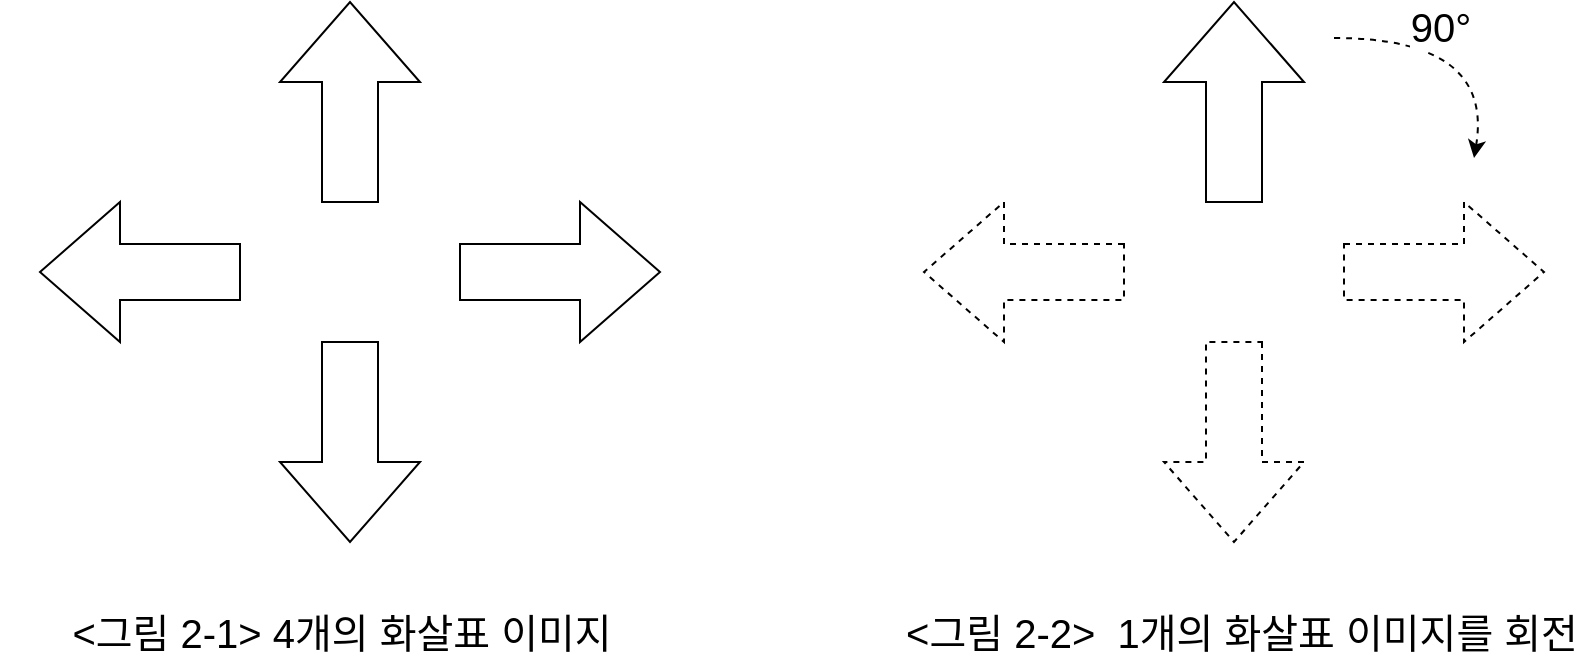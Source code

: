<mxfile version="20.8.4" type="github">
  <diagram id="kAxy7GY6eTMZanumjE_k" name="페이지-1">
    <mxGraphModel dx="1158" dy="714" grid="1" gridSize="10" guides="1" tooltips="1" connect="1" arrows="1" fold="1" page="1" pageScale="1" pageWidth="1169" pageHeight="827" math="0" shadow="0">
      <root>
        <mxCell id="0" />
        <mxCell id="1" parent="0" />
        <mxCell id="CN9grJ1vndZCzqCMUK1b-1" value="" style="html=1;shadow=0;dashed=0;align=center;verticalAlign=middle;shape=mxgraph.arrows2.arrow;dy=0.6;dx=40;notch=0;" vertex="1" parent="1">
          <mxGeometry x="358" y="300" width="100" height="70" as="geometry" />
        </mxCell>
        <mxCell id="CN9grJ1vndZCzqCMUK1b-2" value="" style="html=1;shadow=0;dashed=0;align=center;verticalAlign=middle;shape=mxgraph.arrows2.arrow;dy=0.6;dx=40;flipH=1;notch=0;" vertex="1" parent="1">
          <mxGeometry x="148" y="300" width="100" height="70" as="geometry" />
        </mxCell>
        <mxCell id="CN9grJ1vndZCzqCMUK1b-3" value="" style="html=1;shadow=0;dashed=0;align=center;verticalAlign=middle;shape=mxgraph.arrows2.arrow;dy=0.6;dx=40;direction=north;notch=0;" vertex="1" parent="1">
          <mxGeometry x="268" y="200" width="70" height="100" as="geometry" />
        </mxCell>
        <mxCell id="CN9grJ1vndZCzqCMUK1b-4" value="" style="html=1;shadow=0;dashed=0;align=center;verticalAlign=middle;shape=mxgraph.arrows2.arrow;dy=0.6;dx=40;direction=south;notch=0;" vertex="1" parent="1">
          <mxGeometry x="268" y="370" width="70" height="100" as="geometry" />
        </mxCell>
        <mxCell id="CN9grJ1vndZCzqCMUK1b-9" value="" style="html=1;shadow=0;dashed=1;align=center;verticalAlign=middle;shape=mxgraph.arrows2.arrow;dy=0.6;dx=40;notch=0;" vertex="1" parent="1">
          <mxGeometry x="800" y="300" width="100" height="70" as="geometry" />
        </mxCell>
        <mxCell id="CN9grJ1vndZCzqCMUK1b-10" value="" style="html=1;shadow=0;dashed=1;align=center;verticalAlign=middle;shape=mxgraph.arrows2.arrow;dy=0.6;dx=40;flipH=1;notch=0;" vertex="1" parent="1">
          <mxGeometry x="590" y="300" width="100" height="70" as="geometry" />
        </mxCell>
        <mxCell id="CN9grJ1vndZCzqCMUK1b-11" value="" style="html=1;shadow=0;dashed=0;align=center;verticalAlign=middle;shape=mxgraph.arrows2.arrow;dy=0.6;dx=40;direction=north;notch=0;" vertex="1" parent="1">
          <mxGeometry x="710" y="200" width="70" height="100" as="geometry" />
        </mxCell>
        <mxCell id="CN9grJ1vndZCzqCMUK1b-12" value="" style="html=1;shadow=0;dashed=1;align=center;verticalAlign=middle;shape=mxgraph.arrows2.arrow;dy=0.6;dx=40;direction=south;notch=0;" vertex="1" parent="1">
          <mxGeometry x="710" y="370" width="70" height="100" as="geometry" />
        </mxCell>
        <mxCell id="CN9grJ1vndZCzqCMUK1b-16" value="" style="curved=1;endArrow=classic;html=1;rounded=0;dashed=1;" edge="1" parent="1">
          <mxGeometry width="50" height="50" relative="1" as="geometry">
            <mxPoint x="795.0" y="218" as="sourcePoint" />
            <mxPoint x="865.0" y="278" as="targetPoint" />
            <Array as="points">
              <mxPoint x="875.0" y="218" />
            </Array>
          </mxGeometry>
        </mxCell>
        <mxCell id="CN9grJ1vndZCzqCMUK1b-17" value="90°" style="edgeLabel;html=1;align=center;verticalAlign=middle;resizable=0;points=[];fontSize=20;" vertex="1" connectable="0" parent="CN9grJ1vndZCzqCMUK1b-16">
          <mxGeometry x="-0.233" y="6" relative="1" as="geometry">
            <mxPoint x="-1" as="offset" />
          </mxGeometry>
        </mxCell>
        <mxCell id="CN9grJ1vndZCzqCMUK1b-18" value="&amp;lt;그림 2-1&amp;gt; 4개의 화살표 이미지" style="text;html=1;strokeColor=none;fillColor=none;align=center;verticalAlign=middle;whiteSpace=wrap;rounded=0;dashed=1;fontSize=20;" vertex="1" parent="1">
          <mxGeometry x="128" y="500" width="342" height="30" as="geometry" />
        </mxCell>
        <mxCell id="CN9grJ1vndZCzqCMUK1b-19" value="&amp;lt;그림 2-2&amp;gt; &amp;nbsp;1개의 화살표 이미지를 회전" style="text;html=1;strokeColor=none;fillColor=none;align=center;verticalAlign=middle;whiteSpace=wrap;rounded=0;dashed=1;fontSize=20;" vertex="1" parent="1">
          <mxGeometry x="578" y="500" width="342" height="30" as="geometry" />
        </mxCell>
      </root>
    </mxGraphModel>
  </diagram>
</mxfile>
